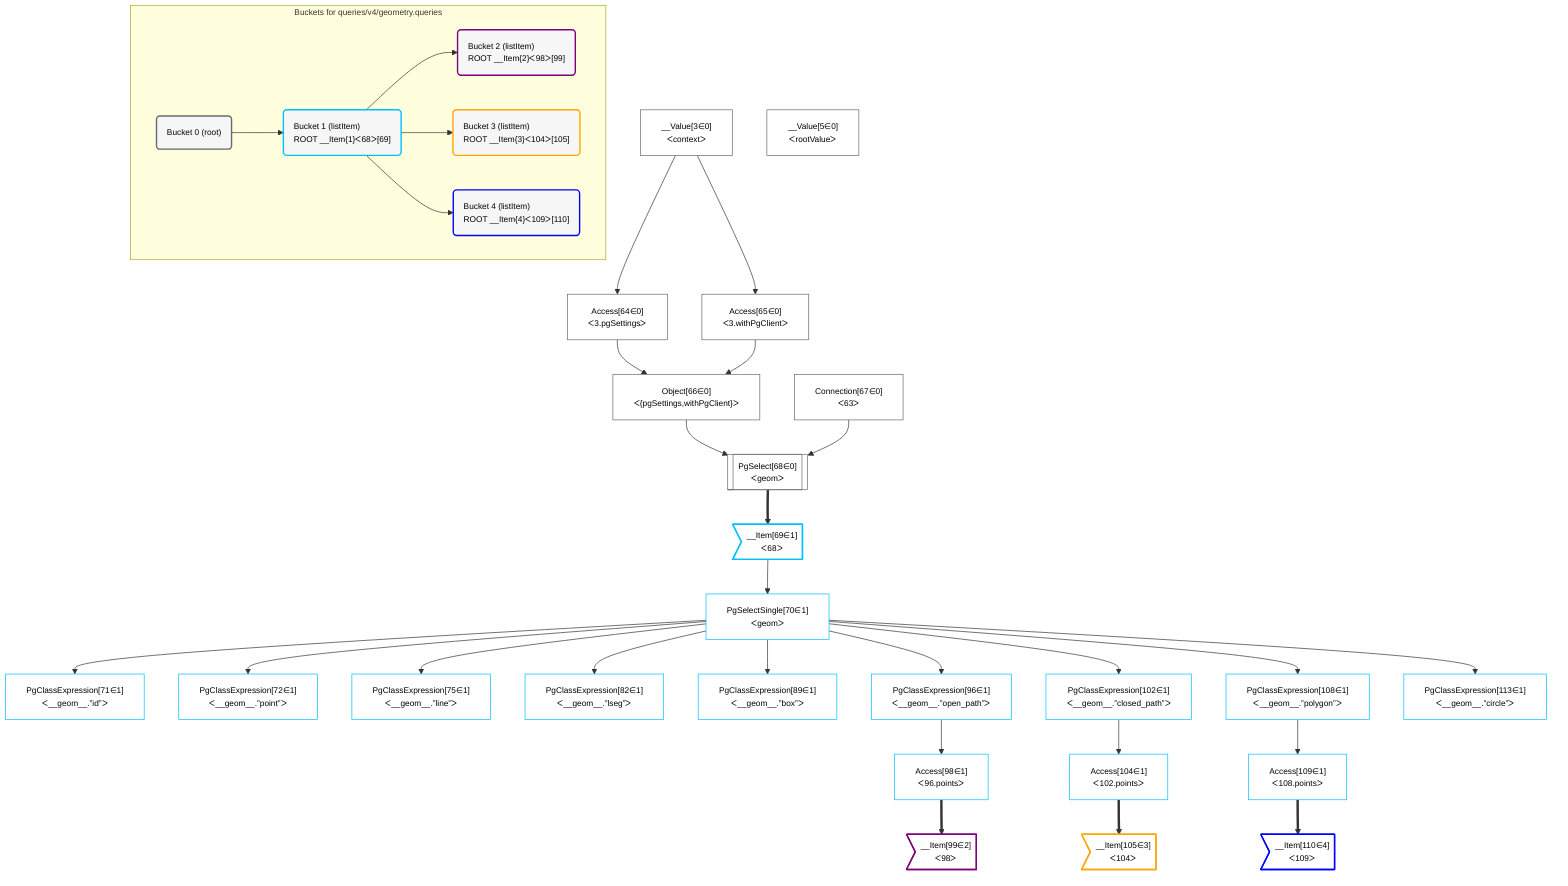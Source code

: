 %%{init: {'themeVariables': { 'fontSize': '12px'}}}%%
graph TD
    classDef path fill:#eee,stroke:#000,color:#000
    classDef plan fill:#fff,stroke-width:1px,color:#000
    classDef itemplan fill:#fff,stroke-width:2px,color:#000
    classDef sideeffectplan fill:#f00,stroke-width:2px,color:#000
    classDef bucket fill:#f6f6f6,color:#000,stroke-width:2px,text-align:left


    %% define steps
    __Value3["__Value[3∈0]<br />ᐸcontextᐳ"]:::plan
    __Value5["__Value[5∈0]<br />ᐸrootValueᐳ"]:::plan
    Access64["Access[64∈0]<br />ᐸ3.pgSettingsᐳ"]:::plan
    Access65["Access[65∈0]<br />ᐸ3.withPgClientᐳ"]:::plan
    Object66["Object[66∈0]<br />ᐸ{pgSettings,withPgClient}ᐳ"]:::plan
    Connection67["Connection[67∈0]<br />ᐸ63ᐳ"]:::plan
    PgSelect68[["PgSelect[68∈0]<br />ᐸgeomᐳ"]]:::plan
    __Item69>"__Item[69∈1]<br />ᐸ68ᐳ"]:::itemplan
    PgSelectSingle70["PgSelectSingle[70∈1]<br />ᐸgeomᐳ"]:::plan
    PgClassExpression71["PgClassExpression[71∈1]<br />ᐸ__geom__.”id”ᐳ"]:::plan
    PgClassExpression72["PgClassExpression[72∈1]<br />ᐸ__geom__.”point”ᐳ"]:::plan
    PgClassExpression75["PgClassExpression[75∈1]<br />ᐸ__geom__.”line”ᐳ"]:::plan
    PgClassExpression82["PgClassExpression[82∈1]<br />ᐸ__geom__.”lseg”ᐳ"]:::plan
    PgClassExpression89["PgClassExpression[89∈1]<br />ᐸ__geom__.”box”ᐳ"]:::plan
    PgClassExpression96["PgClassExpression[96∈1]<br />ᐸ__geom__.”open_path”ᐳ"]:::plan
    Access98["Access[98∈1]<br />ᐸ96.pointsᐳ"]:::plan
    __Item99>"__Item[99∈2]<br />ᐸ98ᐳ"]:::itemplan
    PgClassExpression102["PgClassExpression[102∈1]<br />ᐸ__geom__.”closed_path”ᐳ"]:::plan
    Access104["Access[104∈1]<br />ᐸ102.pointsᐳ"]:::plan
    __Item105>"__Item[105∈3]<br />ᐸ104ᐳ"]:::itemplan
    PgClassExpression108["PgClassExpression[108∈1]<br />ᐸ__geom__.”polygon”ᐳ"]:::plan
    Access109["Access[109∈1]<br />ᐸ108.pointsᐳ"]:::plan
    __Item110>"__Item[110∈4]<br />ᐸ109ᐳ"]:::itemplan
    PgClassExpression113["PgClassExpression[113∈1]<br />ᐸ__geom__.”circle”ᐳ"]:::plan

    %% plan dependencies
    __Value3 --> Access64
    __Value3 --> Access65
    Access64 & Access65 --> Object66
    Object66 & Connection67 --> PgSelect68
    PgSelect68 ==> __Item69
    __Item69 --> PgSelectSingle70
    PgSelectSingle70 --> PgClassExpression71
    PgSelectSingle70 --> PgClassExpression72
    PgSelectSingle70 --> PgClassExpression75
    PgSelectSingle70 --> PgClassExpression82
    PgSelectSingle70 --> PgClassExpression89
    PgSelectSingle70 --> PgClassExpression96
    PgClassExpression96 --> Access98
    Access98 ==> __Item99
    PgSelectSingle70 --> PgClassExpression102
    PgClassExpression102 --> Access104
    Access104 ==> __Item105
    PgSelectSingle70 --> PgClassExpression108
    PgClassExpression108 --> Access109
    Access109 ==> __Item110
    PgSelectSingle70 --> PgClassExpression113

    subgraph "Buckets for queries/v4/geometry.queries"
    Bucket0("Bucket 0 (root)"):::bucket
    classDef bucket0 stroke:#696969
    class Bucket0,__Value3,__Value5,Access64,Access65,Object66,Connection67,PgSelect68 bucket0
    Bucket1("Bucket 1 (listItem)<br />ROOT __Item{1}ᐸ68ᐳ[69]"):::bucket
    classDef bucket1 stroke:#00bfff
    class Bucket1,__Item69,PgSelectSingle70,PgClassExpression71,PgClassExpression72,PgClassExpression75,PgClassExpression82,PgClassExpression89,PgClassExpression96,Access98,PgClassExpression102,Access104,PgClassExpression108,Access109,PgClassExpression113 bucket1
    Bucket2("Bucket 2 (listItem)<br />ROOT __Item{2}ᐸ98ᐳ[99]"):::bucket
    classDef bucket2 stroke:#7f007f
    class Bucket2,__Item99 bucket2
    Bucket3("Bucket 3 (listItem)<br />ROOT __Item{3}ᐸ104ᐳ[105]"):::bucket
    classDef bucket3 stroke:#ffa500
    class Bucket3,__Item105 bucket3
    Bucket4("Bucket 4 (listItem)<br />ROOT __Item{4}ᐸ109ᐳ[110]"):::bucket
    classDef bucket4 stroke:#0000ff
    class Bucket4,__Item110 bucket4
    Bucket0 --> Bucket1
    Bucket1 --> Bucket2 & Bucket3 & Bucket4
    end